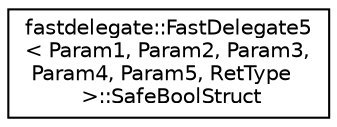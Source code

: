 digraph "Graphical Class Hierarchy"
{
 // INTERACTIVE_SVG=YES
  edge [fontname="Helvetica",fontsize="10",labelfontname="Helvetica",labelfontsize="10"];
  node [fontname="Helvetica",fontsize="10",shape=record];
  rankdir="LR";
  Node1 [label="fastdelegate::FastDelegate5\l\< Param1, Param2, Param3,\l Param4, Param5, RetType\l \>::SafeBoolStruct",height=0.2,width=0.4,color="black", fillcolor="white", style="filled",URL="$structfastdelegate_1_1FastDelegate5_1_1SafeBoolStruct.html"];
}
